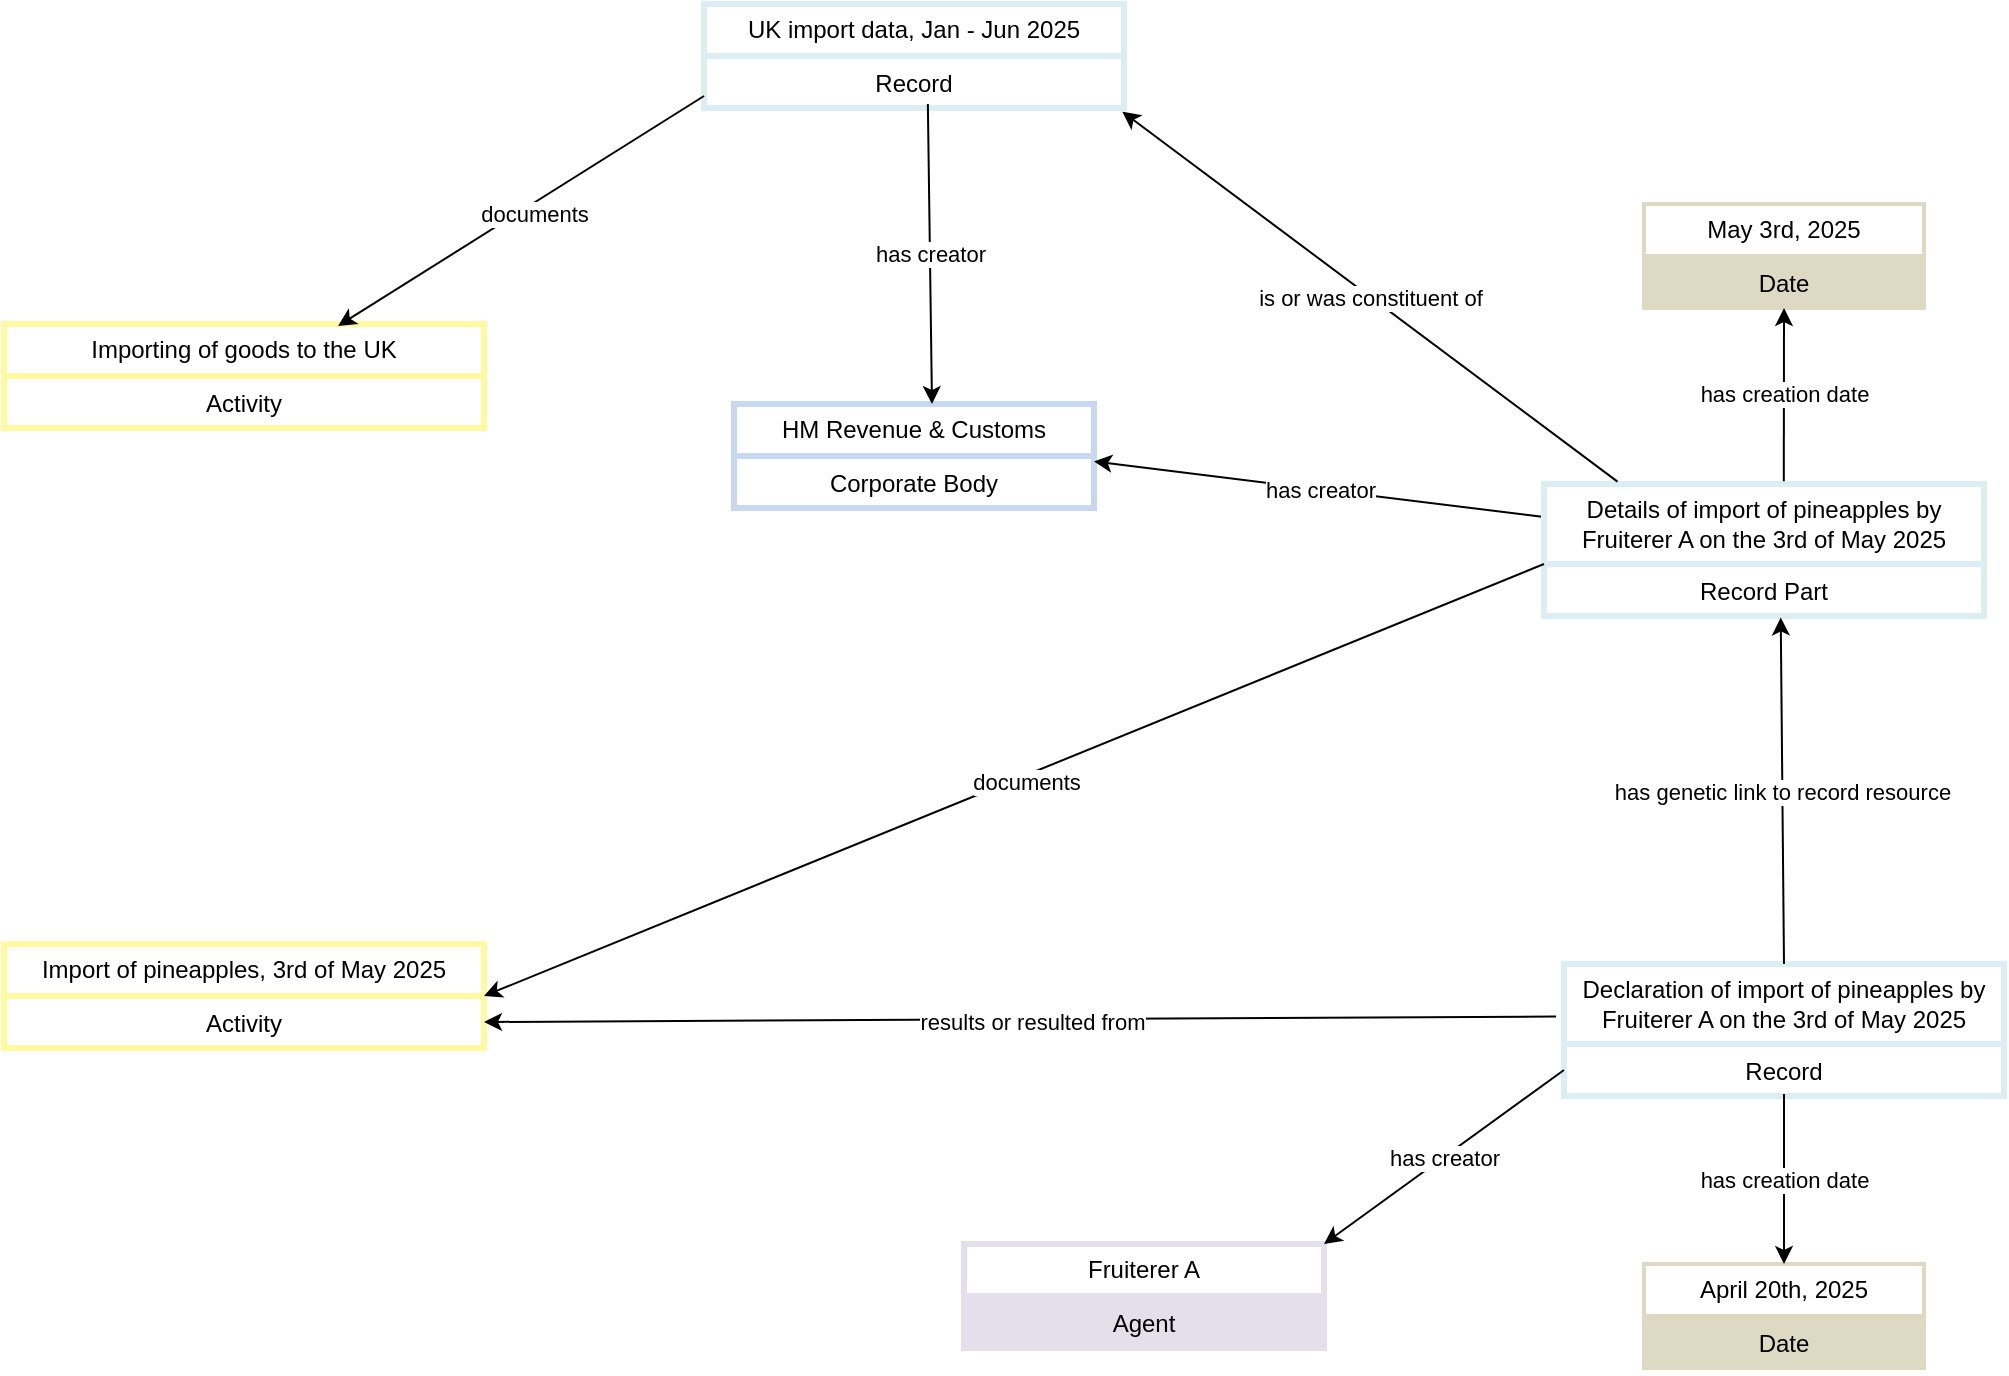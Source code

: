 <mxfile version="28.2.7">
  <diagram name="Page-1" id="gD_oswIPVhmendxxoWTu">
    <mxGraphModel dx="1243" dy="809" grid="1" gridSize="10" guides="1" tooltips="1" connect="1" arrows="1" fold="1" page="1" pageScale="1" pageWidth="4681" pageHeight="3300" math="0" shadow="0">
      <root>
        <mxCell id="0" />
        <mxCell id="1" parent="0" />
        <mxCell id="1KNnokjcpxOvImdohz6O-1" value="UK import data, Jan - Jun 2025" style="swimlane;fontStyle=0;childLayout=stackLayout;horizontal=1;startSize=26;strokeColor=#DAEEF3;strokeWidth=3;fillColor=none;horizontalStack=0;resizeParent=1;resizeParentMax=0;resizeLast=0;collapsible=1;marginBottom=0;whiteSpace=wrap;html=1;" parent="1" vertex="1">
          <mxGeometry x="580" y="190" width="210" height="52" as="geometry" />
        </mxCell>
        <mxCell id="1KNnokjcpxOvImdohz6O-7" value="Record" style="text;strokeColor=#DAEEF3;strokeWidth=3;fillColor=none;align=center;verticalAlign=top;spacingLeft=4;spacingRight=4;overflow=hidden;rotatable=0;points=[[0,0.5],[1,0.5]];portConstraint=eastwest;whiteSpace=wrap;html=1;" parent="1KNnokjcpxOvImdohz6O-1" vertex="1">
          <mxGeometry y="26" width="210" height="26" as="geometry" />
        </mxCell>
        <mxCell id="1KNnokjcpxOvImdohz6O-3" value="HM Revenue &amp;amp; Customs" style="swimlane;fontStyle=0;childLayout=stackLayout;horizontal=1;startSize=26;strokeColor=#C6D9F1;strokeWidth=3;fillColor=none;horizontalStack=0;resizeParent=1;resizeParentMax=0;resizeLast=0;collapsible=1;marginBottom=0;whiteSpace=wrap;html=1;" parent="1" vertex="1">
          <mxGeometry x="595" y="390" width="180" height="52" as="geometry" />
        </mxCell>
        <mxCell id="1KNnokjcpxOvImdohz6O-4" value="Corporate Body" style="text;strokeColor=#C6D9F1;strokeWidth=3;fillColor=none;align=center;verticalAlign=top;spacingLeft=4;spacingRight=4;overflow=hidden;rotatable=0;points=[[0,0.5],[1,0.5]];portConstraint=eastwest;whiteSpace=wrap;html=1;" parent="1KNnokjcpxOvImdohz6O-3" vertex="1">
          <mxGeometry y="26" width="180" height="26" as="geometry" />
        </mxCell>
        <mxCell id="1KNnokjcpxOvImdohz6O-5" value="" style="endArrow=classic;html=1;rounded=0;entryX=0.55;entryY=0;entryDx=0;entryDy=0;exitX=0.533;exitY=0.923;exitDx=0;exitDy=0;exitPerimeter=0;entryPerimeter=0;" parent="1" source="1KNnokjcpxOvImdohz6O-7" target="1KNnokjcpxOvImdohz6O-3" edge="1">
          <mxGeometry relative="1" as="geometry">
            <mxPoint x="560" y="300" as="sourcePoint" />
            <mxPoint x="130" y="361" as="targetPoint" />
          </mxGeometry>
        </mxCell>
        <mxCell id="1KNnokjcpxOvImdohz6O-6" value="has creator" style="edgeLabel;resizable=0;html=1;;align=center;verticalAlign=middle;" parent="1KNnokjcpxOvImdohz6O-5" connectable="0" vertex="1">
          <mxGeometry relative="1" as="geometry" />
        </mxCell>
        <mxCell id="A35KRgC0kDwhK_vT6vw7-1" value="Importing of goods to the UK" style="swimlane;fontStyle=0;childLayout=stackLayout;horizontal=1;startSize=26;strokeColor=#FFFAA0;strokeWidth=3;fillColor=none;horizontalStack=0;resizeParent=1;resizeParentMax=0;resizeLast=0;collapsible=1;marginBottom=0;whiteSpace=wrap;html=1;" parent="1" vertex="1">
          <mxGeometry x="230" y="350" width="240" height="52" as="geometry" />
        </mxCell>
        <mxCell id="A35KRgC0kDwhK_vT6vw7-2" value="Activity" style="text;strokeColor=#FFFAA0;strokeWidth=3;fillColor=none;align=center;verticalAlign=top;spacingLeft=4;spacingRight=4;overflow=hidden;rotatable=0;points=[[0,0.5],[1,0.5]];portConstraint=eastwest;whiteSpace=wrap;html=1;" parent="A35KRgC0kDwhK_vT6vw7-1" vertex="1">
          <mxGeometry y="26" width="240" height="26" as="geometry" />
        </mxCell>
        <mxCell id="A35KRgC0kDwhK_vT6vw7-3" value="" style="endArrow=classic;html=1;rounded=0;exitX=0;exitY=0.769;exitDx=0;exitDy=0;exitPerimeter=0;entryX=0.696;entryY=0.019;entryDx=0;entryDy=0;entryPerimeter=0;" parent="1" source="1KNnokjcpxOvImdohz6O-7" target="A35KRgC0kDwhK_vT6vw7-1" edge="1">
          <mxGeometry relative="1" as="geometry">
            <mxPoint x="450" y="480" as="sourcePoint" />
            <mxPoint x="280" y="480.0" as="targetPoint" />
          </mxGeometry>
        </mxCell>
        <mxCell id="A35KRgC0kDwhK_vT6vw7-4" value="documents" style="edgeLabel;resizable=0;html=1;;align=center;verticalAlign=middle;" parent="A35KRgC0kDwhK_vT6vw7-3" connectable="0" vertex="1">
          <mxGeometry relative="1" as="geometry">
            <mxPoint x="6" y="1" as="offset" />
          </mxGeometry>
        </mxCell>
        <mxCell id="A35KRgC0kDwhK_vT6vw7-22" value="" style="endArrow=classic;html=1;rounded=0;exitX=0;exitY=0.25;exitDx=0;exitDy=0;entryX=1;entryY=0.104;entryDx=0;entryDy=0;entryPerimeter=0;" parent="1" source="z_VkaY4JEPrvHYw7quxx-1" target="1KNnokjcpxOvImdohz6O-4" edge="1">
          <mxGeometry relative="1" as="geometry">
            <mxPoint x="836.34" y="741.242" as="sourcePoint" />
            <mxPoint x="890" y="410" as="targetPoint" />
          </mxGeometry>
        </mxCell>
        <mxCell id="A35KRgC0kDwhK_vT6vw7-23" value="has creator" style="edgeLabel;resizable=0;html=1;;align=center;verticalAlign=middle;" parent="A35KRgC0kDwhK_vT6vw7-22" connectable="0" vertex="1">
          <mxGeometry relative="1" as="geometry" />
        </mxCell>
        <mxCell id="z_VkaY4JEPrvHYw7quxx-1" value="Details of import of pineapples by Fruiterer A on the 3rd of May 2025" style="swimlane;fontStyle=0;childLayout=stackLayout;horizontal=1;startSize=40;strokeColor=#DAEEF3;strokeWidth=3;fillColor=none;horizontalStack=0;resizeParent=1;resizeParentMax=0;resizeLast=0;collapsible=1;marginBottom=0;whiteSpace=wrap;html=1;" parent="1" vertex="1">
          <mxGeometry x="1000" y="430" width="220" height="66" as="geometry" />
        </mxCell>
        <mxCell id="z_VkaY4JEPrvHYw7quxx-2" value="Record Part" style="text;strokeColor=#DAEEF3;strokeWidth=3;fillColor=none;align=center;verticalAlign=top;spacingLeft=4;spacingRight=4;overflow=hidden;rotatable=0;points=[[0,0.5],[1,0.5]];portConstraint=eastwest;whiteSpace=wrap;html=1;" parent="z_VkaY4JEPrvHYw7quxx-1" vertex="1">
          <mxGeometry y="40" width="220" height="26" as="geometry" />
        </mxCell>
        <mxCell id="z_VkaY4JEPrvHYw7quxx-3" value="Declaration of import of pineapples by Fruiterer A on the 3rd of May 2025" style="swimlane;fontStyle=0;childLayout=stackLayout;horizontal=1;startSize=40;strokeColor=#DAEEF3;strokeWidth=3;fillColor=none;horizontalStack=0;resizeParent=1;resizeParentMax=0;resizeLast=0;collapsible=1;marginBottom=0;whiteSpace=wrap;html=1;" parent="1" vertex="1">
          <mxGeometry x="1010" y="670" width="220" height="66" as="geometry" />
        </mxCell>
        <mxCell id="z_VkaY4JEPrvHYw7quxx-4" value="Record" style="text;strokeColor=#DAEEF3;strokeWidth=3;fillColor=none;align=center;verticalAlign=top;spacingLeft=4;spacingRight=4;overflow=hidden;rotatable=0;points=[[0,0.5],[1,0.5]];portConstraint=eastwest;whiteSpace=wrap;html=1;" parent="z_VkaY4JEPrvHYw7quxx-3" vertex="1">
          <mxGeometry y="40" width="220" height="26" as="geometry" />
        </mxCell>
        <mxCell id="z_VkaY4JEPrvHYw7quxx-5" value="" style="endArrow=classic;html=1;rounded=0;exitX=0.5;exitY=0;exitDx=0;exitDy=0;entryX=0.538;entryY=1.027;entryDx=0;entryDy=0;entryPerimeter=0;" parent="1" source="z_VkaY4JEPrvHYw7quxx-3" target="z_VkaY4JEPrvHYw7quxx-2" edge="1">
          <mxGeometry relative="1" as="geometry">
            <mxPoint x="1130" y="485" as="sourcePoint" />
            <mxPoint x="1380" y="485" as="targetPoint" />
          </mxGeometry>
        </mxCell>
        <mxCell id="z_VkaY4JEPrvHYw7quxx-6" value="has genetic link to record resource" style="edgeLabel;resizable=0;html=1;;align=center;verticalAlign=middle;" parent="z_VkaY4JEPrvHYw7quxx-5" connectable="0" vertex="1">
          <mxGeometry relative="1" as="geometry" />
        </mxCell>
        <mxCell id="z_VkaY4JEPrvHYw7quxx-7" value="Fruiterer A" style="swimlane;fontStyle=0;childLayout=stackLayout;horizontal=1;startSize=26;strokeColor=light-dark(#e5dfec, #27374c);strokeWidth=3;fillColor=none;horizontalStack=0;resizeParent=1;resizeParentMax=0;resizeLast=0;collapsible=1;marginBottom=0;whiteSpace=wrap;html=1;" parent="1" vertex="1">
          <mxGeometry x="710" y="810" width="180" height="52" as="geometry" />
        </mxCell>
        <mxCell id="z_VkaY4JEPrvHYw7quxx-8" value="Agent" style="text;strokeColor=#E5DFEC;strokeWidth=3;fillColor=light-dark(#E5DFEC,#EDEDED);align=center;verticalAlign=top;spacingLeft=4;spacingRight=4;overflow=hidden;rotatable=0;points=[[0,0.5],[1,0.5]];portConstraint=eastwest;whiteSpace=wrap;html=1;" parent="z_VkaY4JEPrvHYw7quxx-7" vertex="1">
          <mxGeometry y="26" width="180" height="26" as="geometry" />
        </mxCell>
        <mxCell id="z_VkaY4JEPrvHYw7quxx-9" value="" style="endArrow=classic;html=1;rounded=0;entryX=1;entryY=0;entryDx=0;entryDy=0;exitX=0;exitY=0.5;exitDx=0;exitDy=0;" parent="1" source="z_VkaY4JEPrvHYw7quxx-4" target="z_VkaY4JEPrvHYw7quxx-7" edge="1">
          <mxGeometry relative="1" as="geometry">
            <mxPoint x="960" y="676" as="sourcePoint" />
            <mxPoint x="736" y="649" as="targetPoint" />
          </mxGeometry>
        </mxCell>
        <mxCell id="z_VkaY4JEPrvHYw7quxx-10" value="has creator" style="edgeLabel;resizable=0;html=1;;align=center;verticalAlign=middle;" parent="z_VkaY4JEPrvHYw7quxx-9" connectable="0" vertex="1">
          <mxGeometry relative="1" as="geometry" />
        </mxCell>
        <mxCell id="z_VkaY4JEPrvHYw7quxx-15" value="Import of pineapples, 3rd of May 2025" style="swimlane;fontStyle=0;childLayout=stackLayout;horizontal=1;startSize=26;strokeColor=#FFFAA0;strokeWidth=3;fillColor=none;horizontalStack=0;resizeParent=1;resizeParentMax=0;resizeLast=0;collapsible=1;marginBottom=0;whiteSpace=wrap;html=1;" parent="1" vertex="1">
          <mxGeometry x="230" y="660" width="240" height="52" as="geometry" />
        </mxCell>
        <mxCell id="z_VkaY4JEPrvHYw7quxx-16" value="Activity" style="text;strokeColor=#FFFAA0;strokeWidth=3;fillColor=#FFFFFF;align=center;verticalAlign=top;spacingLeft=4;spacingRight=4;overflow=hidden;rotatable=0;points=[[0,0.5],[1,0.5]];portConstraint=eastwest;whiteSpace=wrap;html=1;" parent="z_VkaY4JEPrvHYw7quxx-15" vertex="1">
          <mxGeometry y="26" width="240" height="26" as="geometry" />
        </mxCell>
        <mxCell id="z_VkaY4JEPrvHYw7quxx-19" value="" style="endArrow=classic;html=1;rounded=0;exitX=0;exitY=0;exitDx=0;exitDy=0;exitPerimeter=0;entryX=1;entryY=0.5;entryDx=0;entryDy=0;" parent="1" source="z_VkaY4JEPrvHYw7quxx-2" target="z_VkaY4JEPrvHYw7quxx-15" edge="1">
          <mxGeometry relative="1" as="geometry">
            <mxPoint x="763" y="552" as="sourcePoint" />
            <mxPoint x="580" y="647" as="targetPoint" />
          </mxGeometry>
        </mxCell>
        <mxCell id="z_VkaY4JEPrvHYw7quxx-20" value="documents" style="edgeLabel;resizable=0;html=1;;align=center;verticalAlign=middle;" parent="z_VkaY4JEPrvHYw7quxx-19" connectable="0" vertex="1">
          <mxGeometry relative="1" as="geometry">
            <mxPoint x="6" y="1" as="offset" />
          </mxGeometry>
        </mxCell>
        <mxCell id="z_VkaY4JEPrvHYw7quxx-21" value="" style="endArrow=classic;html=1;rounded=0;exitX=-0.018;exitY=0.398;exitDx=0;exitDy=0;exitPerimeter=0;entryX=1;entryY=0.75;entryDx=0;entryDy=0;" parent="1" source="z_VkaY4JEPrvHYw7quxx-3" target="z_VkaY4JEPrvHYw7quxx-15" edge="1">
          <mxGeometry relative="1" as="geometry">
            <mxPoint x="910" y="570" as="sourcePoint" />
            <mxPoint x="340" y="736" as="targetPoint" />
          </mxGeometry>
        </mxCell>
        <mxCell id="z_VkaY4JEPrvHYw7quxx-22" value="results or resulted from" style="edgeLabel;resizable=0;html=1;;align=center;verticalAlign=middle;" parent="z_VkaY4JEPrvHYw7quxx-21" connectable="0" vertex="1">
          <mxGeometry relative="1" as="geometry">
            <mxPoint x="6" y="1" as="offset" />
          </mxGeometry>
        </mxCell>
        <mxCell id="z_VkaY4JEPrvHYw7quxx-23" value="May 3rd, 2025" style="swimlane;fontStyle=0;childLayout=stackLayout;horizontal=1;startSize=26;strokeColor=#DDD9C3;strokeWidth=2;fillColor=none;horizontalStack=0;resizeParent=1;resizeParentMax=0;resizeLast=0;collapsible=1;marginBottom=0;whiteSpace=wrap;html=1;" parent="1" vertex="1">
          <mxGeometry x="1050" y="290" width="140" height="52" as="geometry" />
        </mxCell>
        <mxCell id="z_VkaY4JEPrvHYw7quxx-24" value="Date" style="text;strokeColor=#DDD9C3;strokeWidth=2;fillColor=#DDD9C3;align=center;verticalAlign=top;spacingLeft=4;spacingRight=4;overflow=hidden;rotatable=0;points=[[0,0.5],[1,0.5]];portConstraint=eastwest;whiteSpace=wrap;html=1;" parent="z_VkaY4JEPrvHYw7quxx-23" vertex="1">
          <mxGeometry y="26" width="140" height="26" as="geometry" />
        </mxCell>
        <mxCell id="z_VkaY4JEPrvHYw7quxx-25" value="" style="endArrow=classic;html=1;rounded=0;exitX=0.545;exitY=-0.021;exitDx=0;exitDy=0;entryX=0.5;entryY=1;entryDx=0;entryDy=0;exitPerimeter=0;" parent="1" source="z_VkaY4JEPrvHYw7quxx-1" target="z_VkaY4JEPrvHYw7quxx-23" edge="1">
          <mxGeometry relative="1" as="geometry">
            <mxPoint x="1070" y="395" as="sourcePoint" />
            <mxPoint x="1220" y="395" as="targetPoint" />
          </mxGeometry>
        </mxCell>
        <mxCell id="z_VkaY4JEPrvHYw7quxx-26" value="has creation date" style="edgeLabel;resizable=0;html=1;;align=center;verticalAlign=middle;" parent="z_VkaY4JEPrvHYw7quxx-25" connectable="0" vertex="1">
          <mxGeometry relative="1" as="geometry" />
        </mxCell>
        <mxCell id="z_VkaY4JEPrvHYw7quxx-33" value="April 20th, 2025" style="swimlane;fontStyle=0;childLayout=stackLayout;horizontal=1;startSize=26;strokeColor=#DDD9C3;strokeWidth=2;fillColor=none;horizontalStack=0;resizeParent=1;resizeParentMax=0;resizeLast=0;collapsible=1;marginBottom=0;whiteSpace=wrap;html=1;" parent="1" vertex="1">
          <mxGeometry x="1050" y="820" width="140" height="52" as="geometry" />
        </mxCell>
        <mxCell id="z_VkaY4JEPrvHYw7quxx-34" value="Date" style="text;strokeColor=#DDD9C3;strokeWidth=2;fillColor=#DDD9C3;align=center;verticalAlign=top;spacingLeft=4;spacingRight=4;overflow=hidden;rotatable=0;points=[[0,0.5],[1,0.5]];portConstraint=eastwest;whiteSpace=wrap;html=1;" parent="z_VkaY4JEPrvHYw7quxx-33" vertex="1">
          <mxGeometry y="26" width="140" height="26" as="geometry" />
        </mxCell>
        <mxCell id="z_VkaY4JEPrvHYw7quxx-42" value="" style="endArrow=classic;html=1;rounded=0;entryX=0.5;entryY=0;entryDx=0;entryDy=0;" parent="1" target="z_VkaY4JEPrvHYw7quxx-33" edge="1">
          <mxGeometry relative="1" as="geometry">
            <mxPoint x="1120" y="735" as="sourcePoint" />
            <mxPoint x="1290" y="680" as="targetPoint" />
          </mxGeometry>
        </mxCell>
        <mxCell id="z_VkaY4JEPrvHYw7quxx-43" value="has creation date" style="edgeLabel;resizable=0;html=1;;align=center;verticalAlign=middle;" parent="z_VkaY4JEPrvHYw7quxx-42" connectable="0" vertex="1">
          <mxGeometry relative="1" as="geometry" />
        </mxCell>
        <mxCell id="2DeLvdhZdxa3scJvV6O--1" value="" style="endArrow=classic;html=1;rounded=0;entryX=0.996;entryY=1.071;entryDx=0;entryDy=0;exitX=0.167;exitY=-0.018;exitDx=0;exitDy=0;exitPerimeter=0;entryPerimeter=0;" parent="1" source="z_VkaY4JEPrvHYw7quxx-1" target="1KNnokjcpxOvImdohz6O-7" edge="1">
          <mxGeometry relative="1" as="geometry">
            <mxPoint x="1057" y="410" as="sourcePoint" />
            <mxPoint x="940" y="268" as="targetPoint" />
          </mxGeometry>
        </mxCell>
        <mxCell id="2DeLvdhZdxa3scJvV6O--2" value="is or was constituent of" style="edgeLabel;resizable=0;html=1;;align=center;verticalAlign=middle;" parent="2DeLvdhZdxa3scJvV6O--1" connectable="0" vertex="1">
          <mxGeometry relative="1" as="geometry" />
        </mxCell>
      </root>
    </mxGraphModel>
  </diagram>
</mxfile>
